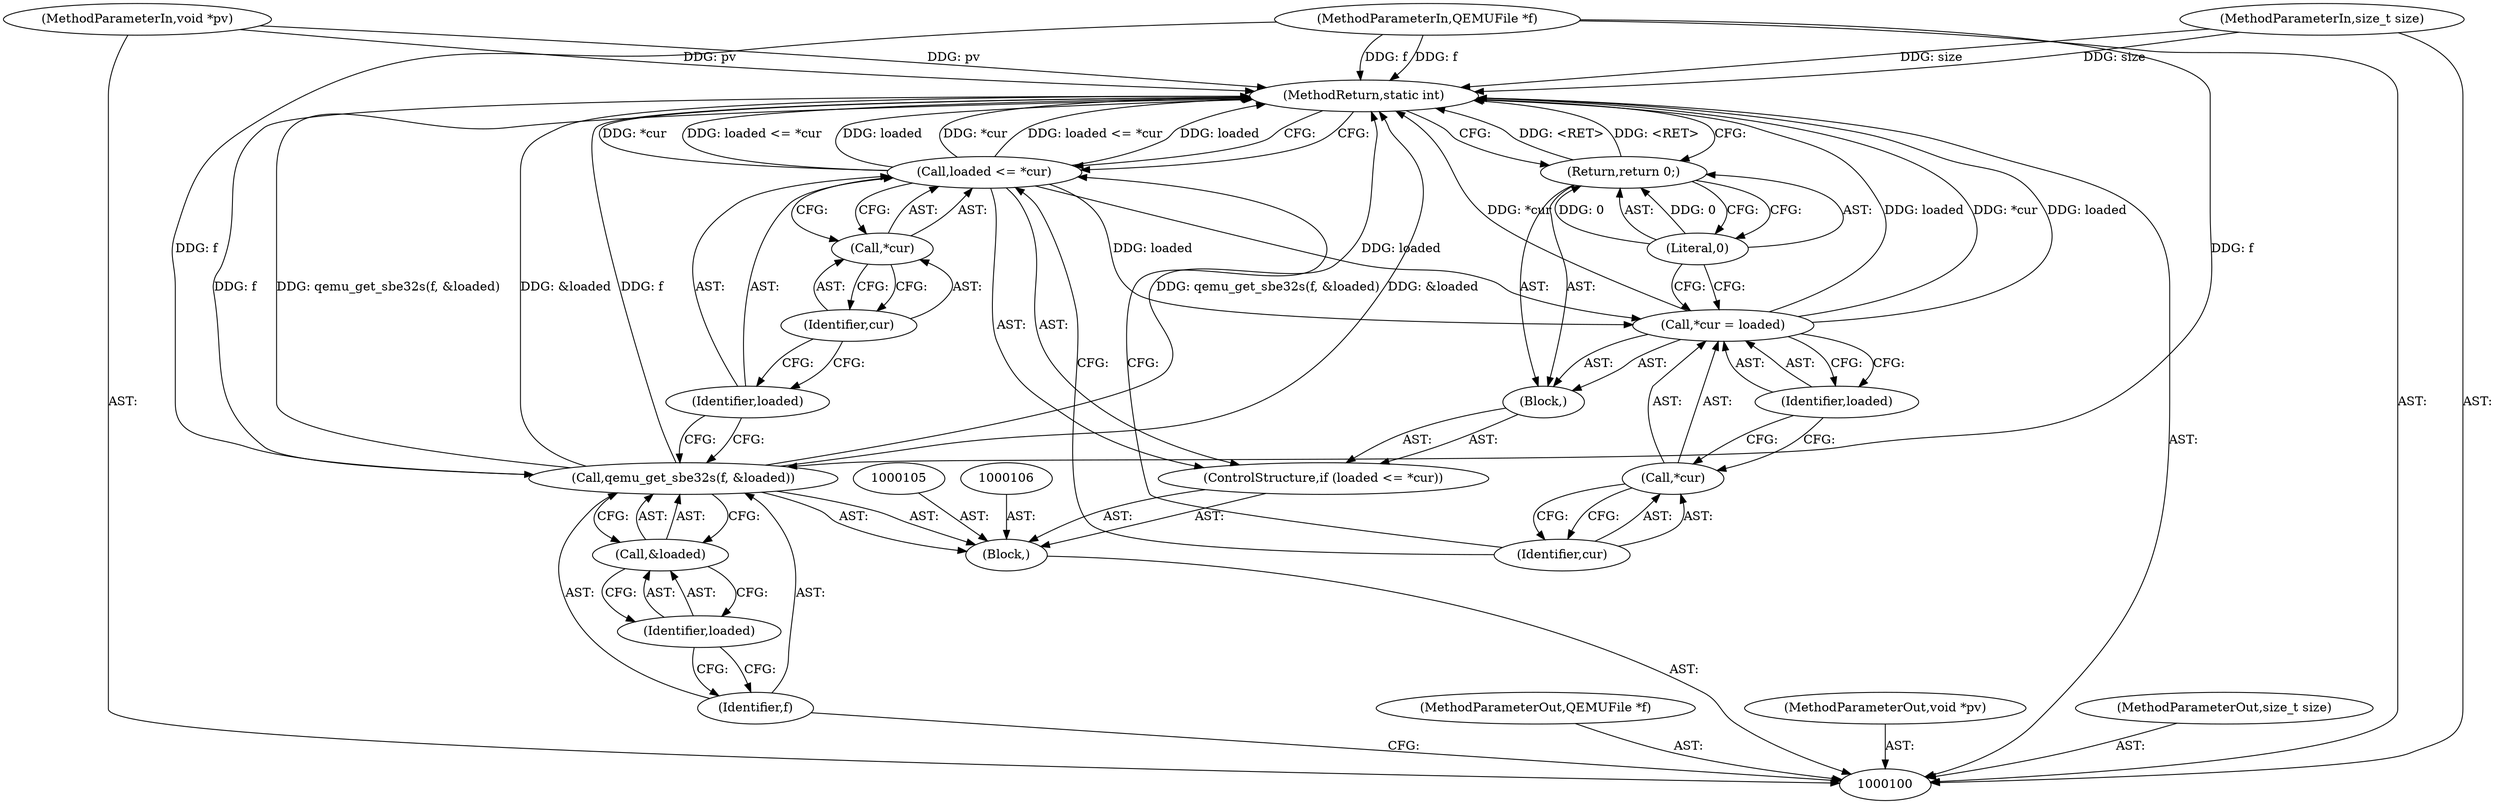 digraph "1_qemu_d2ef4b61fe6d33d2a5dcf100a9b9440de341ad62" {
"1000123" [label="(MethodReturn,static int)"];
"1000101" [label="(MethodParameterIn,QEMUFile *f)"];
"1000156" [label="(MethodParameterOut,QEMUFile *f)"];
"1000102" [label="(MethodParameterIn,void *pv)"];
"1000157" [label="(MethodParameterOut,void *pv)"];
"1000103" [label="(MethodParameterIn,size_t size)"];
"1000158" [label="(MethodParameterOut,size_t size)"];
"1000104" [label="(Block,)"];
"1000108" [label="(Identifier,f)"];
"1000109" [label="(Call,&loaded)"];
"1000110" [label="(Identifier,loaded)"];
"1000107" [label="(Call,qemu_get_sbe32s(f, &loaded))"];
"1000114" [label="(Call,*cur)"];
"1000115" [label="(Identifier,cur)"];
"1000116" [label="(Block,)"];
"1000111" [label="(ControlStructure,if (loaded <= *cur))"];
"1000112" [label="(Call,loaded <= *cur)"];
"1000113" [label="(Identifier,loaded)"];
"1000119" [label="(Identifier,cur)"];
"1000120" [label="(Identifier,loaded)"];
"1000117" [label="(Call,*cur = loaded)"];
"1000118" [label="(Call,*cur)"];
"1000122" [label="(Literal,0)"];
"1000121" [label="(Return,return 0;)"];
"1000123" -> "1000100"  [label="AST: "];
"1000123" -> "1000121"  [label="CFG: "];
"1000123" -> "1000112"  [label="CFG: "];
"1000121" -> "1000123"  [label="DDG: <RET>"];
"1000107" -> "1000123"  [label="DDG: f"];
"1000107" -> "1000123"  [label="DDG: qemu_get_sbe32s(f, &loaded)"];
"1000107" -> "1000123"  [label="DDG: &loaded"];
"1000112" -> "1000123"  [label="DDG: *cur"];
"1000112" -> "1000123"  [label="DDG: loaded <= *cur"];
"1000112" -> "1000123"  [label="DDG: loaded"];
"1000103" -> "1000123"  [label="DDG: size"];
"1000117" -> "1000123"  [label="DDG: *cur"];
"1000117" -> "1000123"  [label="DDG: loaded"];
"1000102" -> "1000123"  [label="DDG: pv"];
"1000101" -> "1000123"  [label="DDG: f"];
"1000101" -> "1000100"  [label="AST: "];
"1000101" -> "1000123"  [label="DDG: f"];
"1000101" -> "1000107"  [label="DDG: f"];
"1000156" -> "1000100"  [label="AST: "];
"1000102" -> "1000100"  [label="AST: "];
"1000102" -> "1000123"  [label="DDG: pv"];
"1000157" -> "1000100"  [label="AST: "];
"1000103" -> "1000100"  [label="AST: "];
"1000103" -> "1000123"  [label="DDG: size"];
"1000158" -> "1000100"  [label="AST: "];
"1000104" -> "1000100"  [label="AST: "];
"1000105" -> "1000104"  [label="AST: "];
"1000106" -> "1000104"  [label="AST: "];
"1000107" -> "1000104"  [label="AST: "];
"1000111" -> "1000104"  [label="AST: "];
"1000108" -> "1000107"  [label="AST: "];
"1000108" -> "1000100"  [label="CFG: "];
"1000110" -> "1000108"  [label="CFG: "];
"1000109" -> "1000107"  [label="AST: "];
"1000109" -> "1000110"  [label="CFG: "];
"1000110" -> "1000109"  [label="AST: "];
"1000107" -> "1000109"  [label="CFG: "];
"1000110" -> "1000109"  [label="AST: "];
"1000110" -> "1000108"  [label="CFG: "];
"1000109" -> "1000110"  [label="CFG: "];
"1000107" -> "1000104"  [label="AST: "];
"1000107" -> "1000109"  [label="CFG: "];
"1000108" -> "1000107"  [label="AST: "];
"1000109" -> "1000107"  [label="AST: "];
"1000113" -> "1000107"  [label="CFG: "];
"1000107" -> "1000123"  [label="DDG: f"];
"1000107" -> "1000123"  [label="DDG: qemu_get_sbe32s(f, &loaded)"];
"1000107" -> "1000123"  [label="DDG: &loaded"];
"1000101" -> "1000107"  [label="DDG: f"];
"1000114" -> "1000112"  [label="AST: "];
"1000114" -> "1000115"  [label="CFG: "];
"1000115" -> "1000114"  [label="AST: "];
"1000112" -> "1000114"  [label="CFG: "];
"1000115" -> "1000114"  [label="AST: "];
"1000115" -> "1000113"  [label="CFG: "];
"1000114" -> "1000115"  [label="CFG: "];
"1000116" -> "1000111"  [label="AST: "];
"1000117" -> "1000116"  [label="AST: "];
"1000121" -> "1000116"  [label="AST: "];
"1000111" -> "1000104"  [label="AST: "];
"1000112" -> "1000111"  [label="AST: "];
"1000116" -> "1000111"  [label="AST: "];
"1000112" -> "1000111"  [label="AST: "];
"1000112" -> "1000114"  [label="CFG: "];
"1000113" -> "1000112"  [label="AST: "];
"1000114" -> "1000112"  [label="AST: "];
"1000119" -> "1000112"  [label="CFG: "];
"1000123" -> "1000112"  [label="CFG: "];
"1000112" -> "1000123"  [label="DDG: *cur"];
"1000112" -> "1000123"  [label="DDG: loaded <= *cur"];
"1000112" -> "1000123"  [label="DDG: loaded"];
"1000112" -> "1000117"  [label="DDG: loaded"];
"1000113" -> "1000112"  [label="AST: "];
"1000113" -> "1000107"  [label="CFG: "];
"1000115" -> "1000113"  [label="CFG: "];
"1000119" -> "1000118"  [label="AST: "];
"1000119" -> "1000112"  [label="CFG: "];
"1000118" -> "1000119"  [label="CFG: "];
"1000120" -> "1000117"  [label="AST: "];
"1000120" -> "1000118"  [label="CFG: "];
"1000117" -> "1000120"  [label="CFG: "];
"1000117" -> "1000116"  [label="AST: "];
"1000117" -> "1000120"  [label="CFG: "];
"1000118" -> "1000117"  [label="AST: "];
"1000120" -> "1000117"  [label="AST: "];
"1000122" -> "1000117"  [label="CFG: "];
"1000117" -> "1000123"  [label="DDG: *cur"];
"1000117" -> "1000123"  [label="DDG: loaded"];
"1000112" -> "1000117"  [label="DDG: loaded"];
"1000118" -> "1000117"  [label="AST: "];
"1000118" -> "1000119"  [label="CFG: "];
"1000119" -> "1000118"  [label="AST: "];
"1000120" -> "1000118"  [label="CFG: "];
"1000122" -> "1000121"  [label="AST: "];
"1000122" -> "1000117"  [label="CFG: "];
"1000121" -> "1000122"  [label="CFG: "];
"1000122" -> "1000121"  [label="DDG: 0"];
"1000121" -> "1000116"  [label="AST: "];
"1000121" -> "1000122"  [label="CFG: "];
"1000122" -> "1000121"  [label="AST: "];
"1000123" -> "1000121"  [label="CFG: "];
"1000121" -> "1000123"  [label="DDG: <RET>"];
"1000122" -> "1000121"  [label="DDG: 0"];
}
